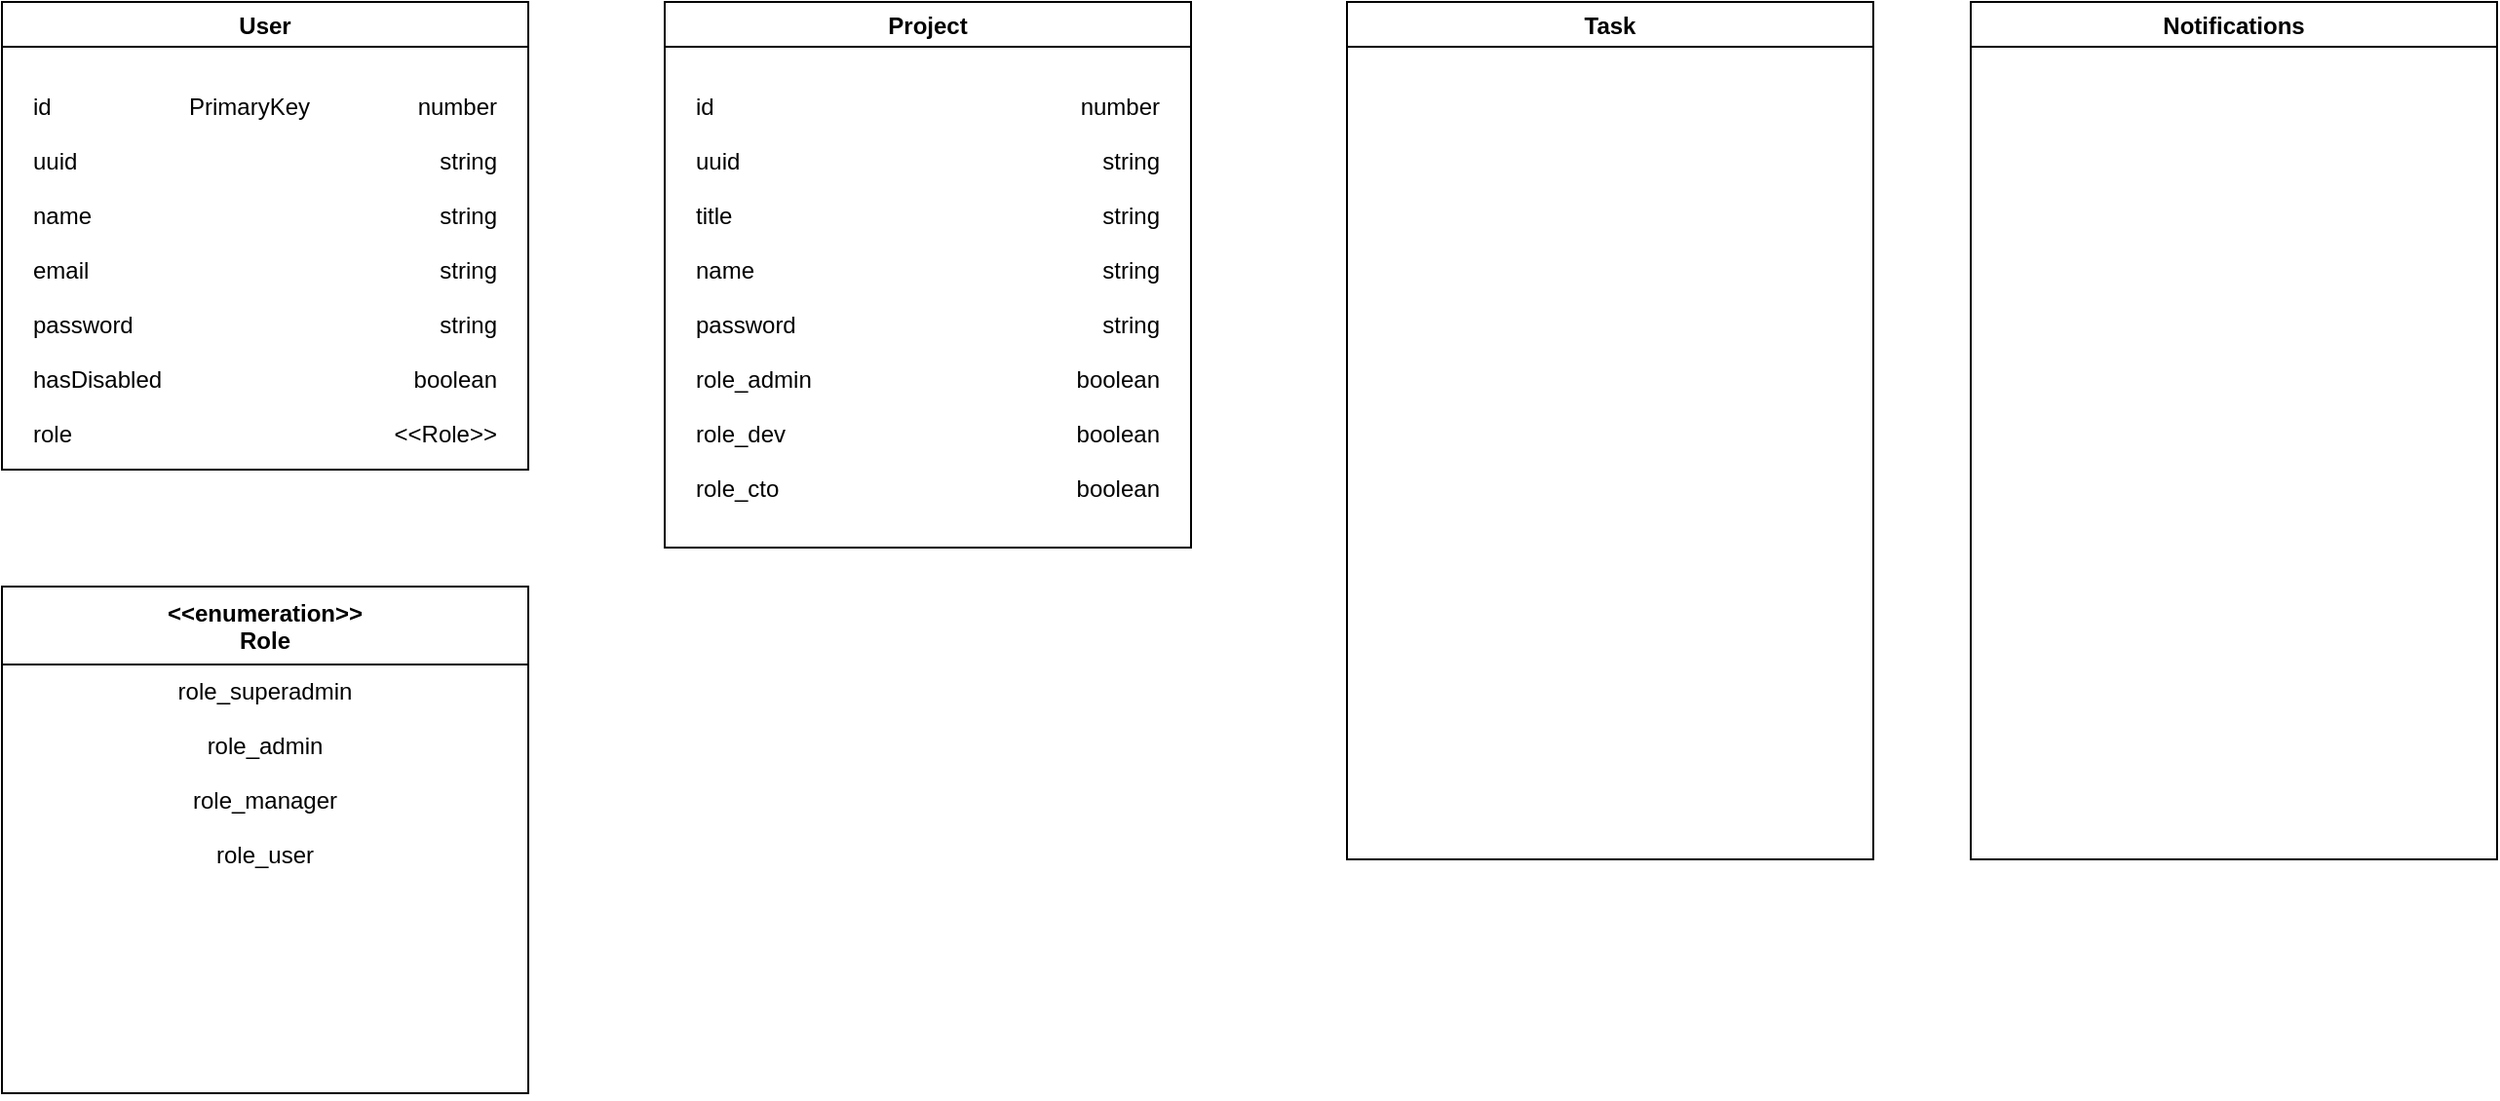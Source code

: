 <mxfile>
    <diagram id="ERd-wVXzLQdruX_8pRjZ" name="Page-1">
        <mxGraphModel dx="1171" dy="499" grid="1" gridSize="10" guides="1" tooltips="1" connect="1" arrows="1" fold="1" page="1" pageScale="1" pageWidth="827" pageHeight="1169" math="0" shadow="0">
            <root>
                <mxCell id="0"/>
                <mxCell id="1" parent="0"/>
                <mxCell id="6" value="User" style="swimlane;" parent="1" vertex="1">
                    <mxGeometry x="200" y="160" width="270" height="240" as="geometry"/>
                </mxCell>
                <mxCell id="26" value="id&#10;&#10;uuid&#10;&#10;name&#10;&#10;email&#10;&#10;password&#10;&#10;hasDisabled&#10;          &#10;role" style="text;strokeColor=none;fillColor=none;align=left;verticalAlign=top;spacingLeft=4;spacingRight=4;overflow=hidden;rotatable=0;points=[[0,0.5],[1,0.5]];portConstraint=eastwest;" parent="6" vertex="1">
                    <mxGeometry x="10" y="40" width="100" height="360" as="geometry"/>
                </mxCell>
                <mxCell id="28" value="number&#10;&#10;string&#10;&#10;string&#10;&#10;string&#10;&#10;string&#10;&#10;boolean&#10;&#10;&lt;&lt;Role&gt;&gt;" style="text;strokeColor=none;fillColor=none;align=right;verticalAlign=top;spacingLeft=4;spacingRight=4;overflow=hidden;rotatable=0;points=[[0,0.5],[1,0.5]];portConstraint=eastwest;" parent="6" vertex="1">
                    <mxGeometry x="180" y="40" width="80" height="260" as="geometry"/>
                </mxCell>
                <mxCell id="27" value="PrimaryKey&#10;           " style="text;strokeColor=none;fillColor=none;align=left;verticalAlign=top;spacingLeft=4;spacingRight=4;overflow=hidden;rotatable=0;points=[[0,0.5],[1,0.5]];portConstraint=eastwest;" parent="1" vertex="1">
                    <mxGeometry x="290" y="200" width="80" height="190" as="geometry"/>
                </mxCell>
                <mxCell id="29" value="Project" style="swimlane;" parent="1" vertex="1">
                    <mxGeometry x="540" y="160" width="270" height="280" as="geometry"/>
                </mxCell>
                <mxCell id="30" value="id&#10;&#10;uuid&#10;&#10;title&#10;&#10;name&#10;&#10;password&#10;&#10;role_admin&#10;&#10;role_dev&#10;&#10;role_cto            " style="text;strokeColor=none;fillColor=none;align=left;verticalAlign=top;spacingLeft=4;spacingRight=4;overflow=hidden;rotatable=0;points=[[0,0.5],[1,0.5]];portConstraint=eastwest;" parent="29" vertex="1">
                    <mxGeometry x="10" y="40" width="70" height="360" as="geometry"/>
                </mxCell>
                <mxCell id="31" value="number&#10;&#10;string&#10;&#10;string&#10;&#10;string&#10;&#10;string&#10;&#10;boolean&#10;&#10;boolean&#10;&#10;boolean" style="text;strokeColor=none;fillColor=none;align=right;verticalAlign=top;spacingLeft=4;spacingRight=4;overflow=hidden;rotatable=0;points=[[0,0.5],[1,0.5]];portConstraint=eastwest;" parent="29" vertex="1">
                    <mxGeometry x="180" y="40" width="80" height="220" as="geometry"/>
                </mxCell>
                <mxCell id="32" value="&lt;&lt;enumeration&gt;&gt;&#10;Role" style="swimlane;startSize=40;" vertex="1" parent="1">
                    <mxGeometry x="200" y="460" width="270" height="260" as="geometry"/>
                </mxCell>
                <mxCell id="34" value="role_superadmin&#10;&#10;role_admin&#10;&#10;role_manager&#10;&#10;role_user" style="text;strokeColor=none;fillColor=none;align=center;verticalAlign=top;spacingLeft=4;spacingRight=4;overflow=hidden;rotatable=0;points=[[0,0.5],[1,0.5]];portConstraint=eastwest;" vertex="1" parent="32">
                    <mxGeometry x="10" y="40" width="250" height="220" as="geometry"/>
                </mxCell>
                <mxCell id="35" value="Task" style="swimlane;" vertex="1" parent="1">
                    <mxGeometry x="890" y="160" width="270" height="440" as="geometry"/>
                </mxCell>
                <mxCell id="43" value="Notifications" style="swimlane;startSize=23;" vertex="1" parent="1">
                    <mxGeometry x="1210" y="160" width="270" height="440" as="geometry"/>
                </mxCell>
            </root>
        </mxGraphModel>
    </diagram>
</mxfile>
